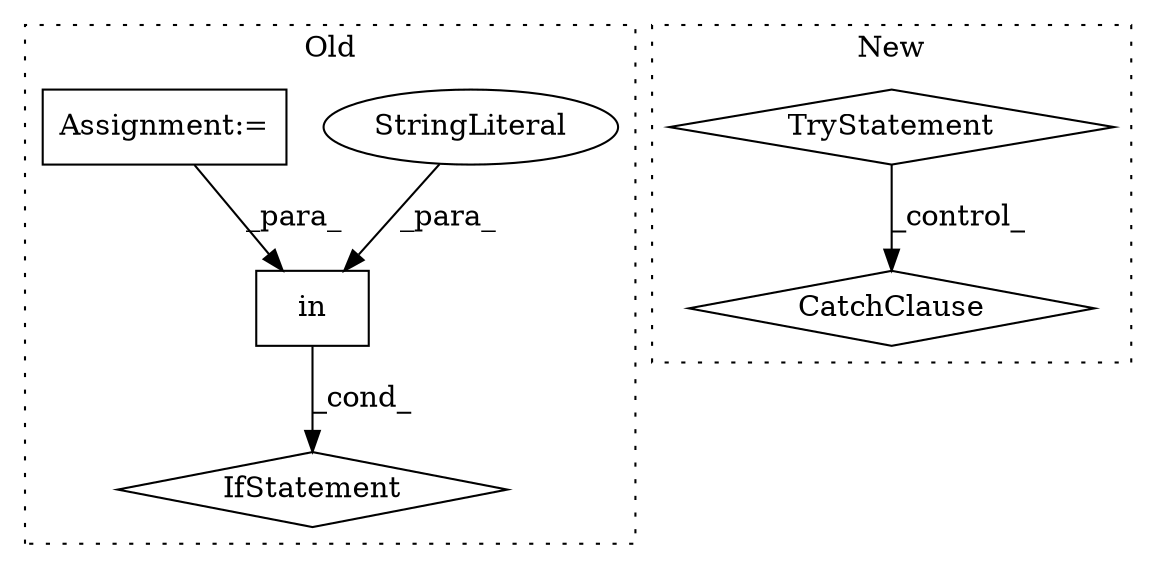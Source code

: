 digraph G {
subgraph cluster0 {
1 [label="in" a="105" s="1716" l="31" shape="box"];
4 [label="IfStatement" a="25" s="1748" l="3" shape="diamond"];
5 [label="StringLiteral" a="45" s="1716" l="14" shape="ellipse"];
6 [label="Assignment:=" a="7" s="1651" l="1" shape="box"];
label = "Old";
style="dotted";
}
subgraph cluster1 {
2 [label="CatchClause" a="12" s="1681,1729" l="13,2" shape="diamond"];
3 [label="TryStatement" a="54" s="1591" l="4" shape="diamond"];
label = "New";
style="dotted";
}
1 -> 4 [label="_cond_"];
3 -> 2 [label="_control_"];
5 -> 1 [label="_para_"];
6 -> 1 [label="_para_"];
}